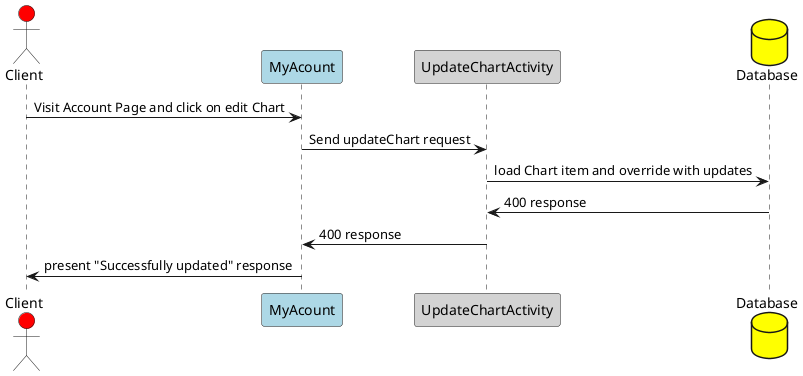 @startuml

actor       Client      as Foo #Red
participant MyAcount      as Foo1 #LightBlue
participant UpdateChartActivity as Foo2 #LightGrey
database    Database    as Foo3 #Yellow


Foo -> Foo1 : Visit Account Page and click on edit Chart
Foo1 -> Foo2 : Send updateChart request
Foo2 -> Foo3 : load Chart item and override with updates
Foo3 -> Foo2 : 400 response
Foo2 -> Foo1 : 400 response
Foo1 -> Foo : present "Successfully updated" response

@enduml